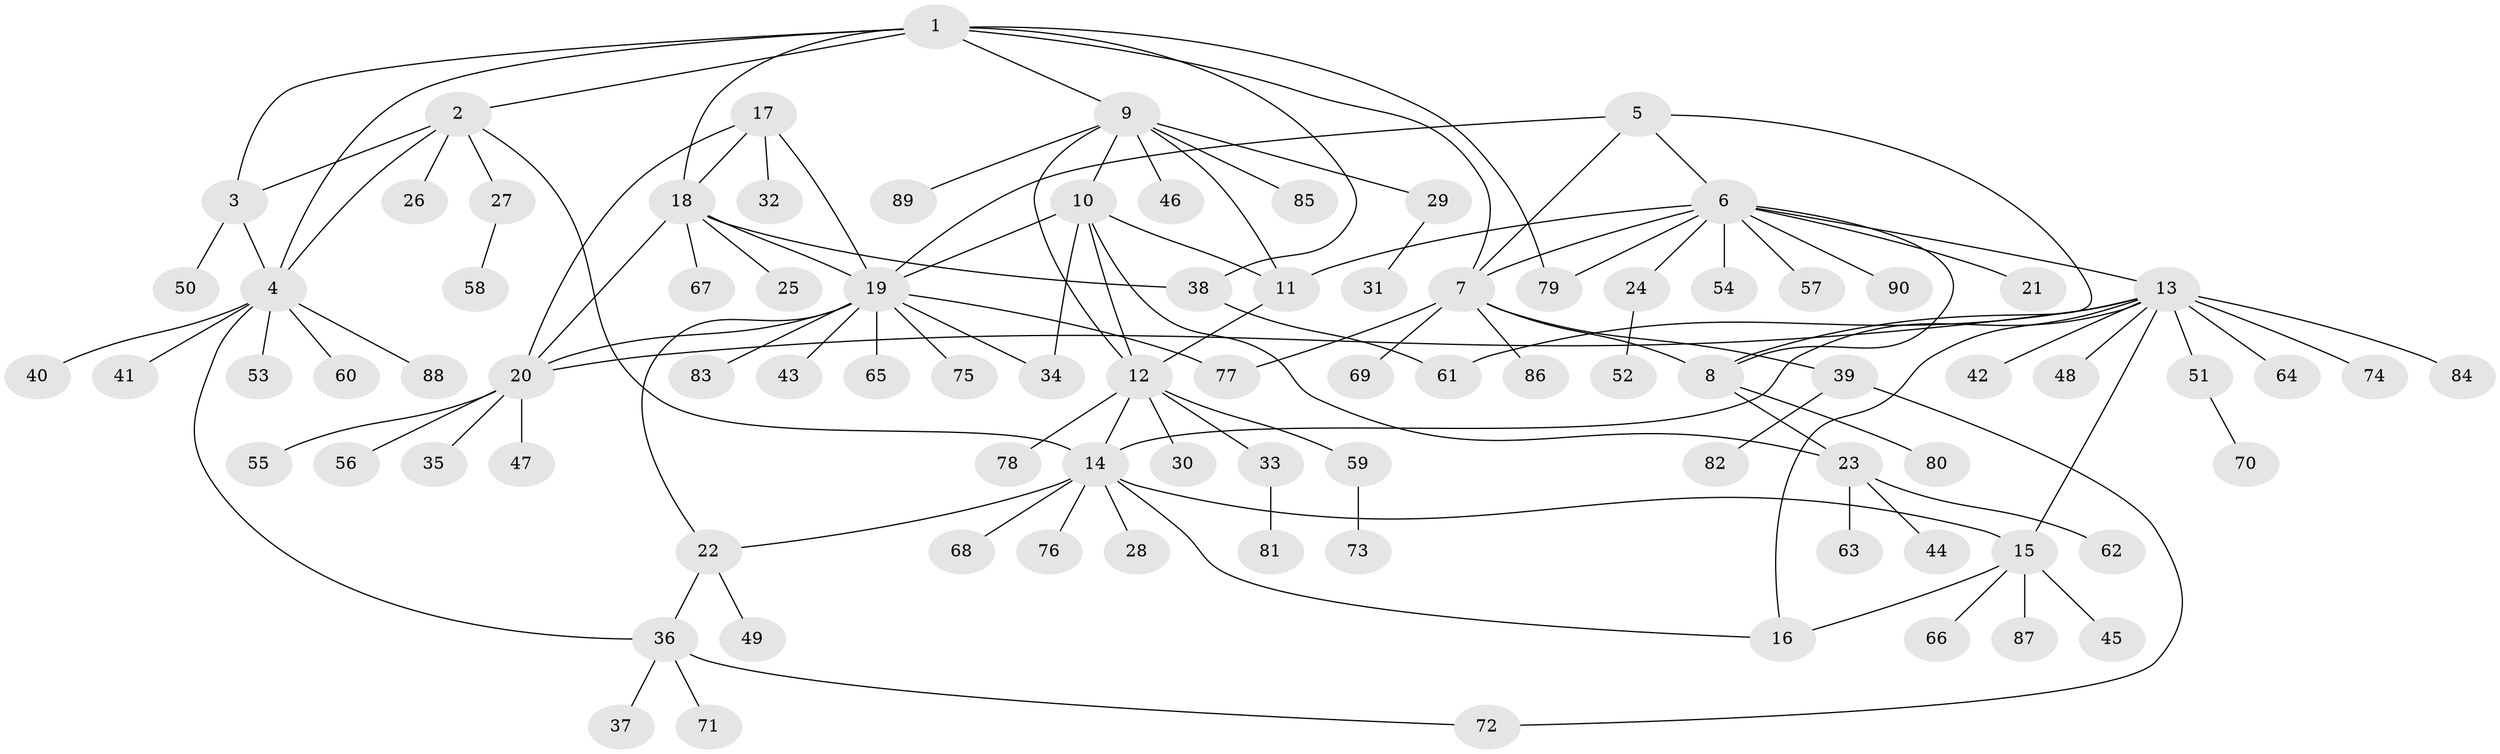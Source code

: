 // coarse degree distribution, {4: 0.06666666666666667, 9: 0.022222222222222223, 1: 0.5555555555555556, 7: 0.044444444444444446, 5: 0.08888888888888889, 8: 0.044444444444444446, 3: 0.08888888888888889, 6: 0.044444444444444446, 2: 0.044444444444444446}
// Generated by graph-tools (version 1.1) at 2025/37/03/04/25 23:37:36]
// undirected, 90 vertices, 119 edges
graph export_dot {
  node [color=gray90,style=filled];
  1;
  2;
  3;
  4;
  5;
  6;
  7;
  8;
  9;
  10;
  11;
  12;
  13;
  14;
  15;
  16;
  17;
  18;
  19;
  20;
  21;
  22;
  23;
  24;
  25;
  26;
  27;
  28;
  29;
  30;
  31;
  32;
  33;
  34;
  35;
  36;
  37;
  38;
  39;
  40;
  41;
  42;
  43;
  44;
  45;
  46;
  47;
  48;
  49;
  50;
  51;
  52;
  53;
  54;
  55;
  56;
  57;
  58;
  59;
  60;
  61;
  62;
  63;
  64;
  65;
  66;
  67;
  68;
  69;
  70;
  71;
  72;
  73;
  74;
  75;
  76;
  77;
  78;
  79;
  80;
  81;
  82;
  83;
  84;
  85;
  86;
  87;
  88;
  89;
  90;
  1 -- 2;
  1 -- 3;
  1 -- 4;
  1 -- 7;
  1 -- 9;
  1 -- 18;
  1 -- 38;
  1 -- 79;
  2 -- 3;
  2 -- 4;
  2 -- 14;
  2 -- 26;
  2 -- 27;
  3 -- 4;
  3 -- 50;
  4 -- 36;
  4 -- 40;
  4 -- 41;
  4 -- 53;
  4 -- 60;
  4 -- 88;
  5 -- 6;
  5 -- 7;
  5 -- 8;
  5 -- 19;
  6 -- 7;
  6 -- 8;
  6 -- 11;
  6 -- 13;
  6 -- 21;
  6 -- 24;
  6 -- 54;
  6 -- 57;
  6 -- 79;
  6 -- 90;
  7 -- 8;
  7 -- 39;
  7 -- 69;
  7 -- 77;
  7 -- 86;
  8 -- 23;
  8 -- 80;
  9 -- 10;
  9 -- 11;
  9 -- 12;
  9 -- 29;
  9 -- 46;
  9 -- 85;
  9 -- 89;
  10 -- 11;
  10 -- 12;
  10 -- 19;
  10 -- 23;
  10 -- 34;
  11 -- 12;
  12 -- 14;
  12 -- 30;
  12 -- 33;
  12 -- 59;
  12 -- 78;
  13 -- 14;
  13 -- 15;
  13 -- 16;
  13 -- 20;
  13 -- 42;
  13 -- 48;
  13 -- 51;
  13 -- 61;
  13 -- 64;
  13 -- 74;
  13 -- 84;
  14 -- 15;
  14 -- 16;
  14 -- 22;
  14 -- 28;
  14 -- 68;
  14 -- 76;
  15 -- 16;
  15 -- 45;
  15 -- 66;
  15 -- 87;
  17 -- 18;
  17 -- 19;
  17 -- 20;
  17 -- 32;
  18 -- 19;
  18 -- 20;
  18 -- 25;
  18 -- 38;
  18 -- 67;
  19 -- 20;
  19 -- 22;
  19 -- 34;
  19 -- 43;
  19 -- 65;
  19 -- 75;
  19 -- 77;
  19 -- 83;
  20 -- 35;
  20 -- 47;
  20 -- 55;
  20 -- 56;
  22 -- 36;
  22 -- 49;
  23 -- 44;
  23 -- 62;
  23 -- 63;
  24 -- 52;
  27 -- 58;
  29 -- 31;
  33 -- 81;
  36 -- 37;
  36 -- 71;
  36 -- 72;
  38 -- 61;
  39 -- 72;
  39 -- 82;
  51 -- 70;
  59 -- 73;
}
